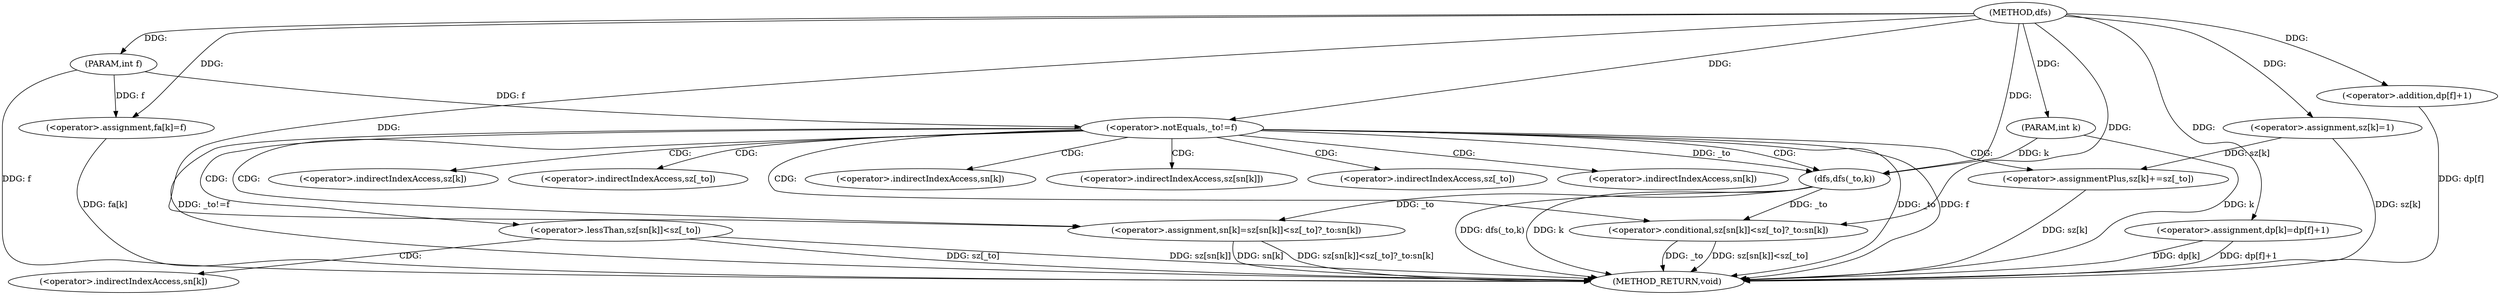 digraph "dfs" {  
"1000115" [label = "(METHOD,dfs)" ]
"1000174" [label = "(METHOD_RETURN,void)" ]
"1000116" [label = "(PARAM,int k)" ]
"1000117" [label = "(PARAM,int f)" ]
"1000120" [label = "(<operator>.assignment,fa[k]=f)" ]
"1000141" [label = "(<operator>.notEquals,_to!=f)" ]
"1000126" [label = "(<operator>.assignment,dp[k]=dp[f]+1)" ]
"1000135" [label = "(<operator>.assignment,sz[k]=1)" ]
"1000145" [label = "(dfs,dfs(_to,k))" ]
"1000149" [label = "(<operator>.assignmentPlus,sz[k]+=sz[_to])" ]
"1000156" [label = "(<operator>.assignment,sn[k]=sz[sn[k]]<sz[_to]?_to:sn[k])" ]
"1000130" [label = "(<operator>.addition,dp[f]+1)" ]
"1000160" [label = "(<operator>.conditional,sz[sn[k]]<sz[_to]?_to:sn[k])" ]
"1000161" [label = "(<operator>.lessThan,sz[sn[k]]<sz[_to])" ]
"1000150" [label = "(<operator>.indirectIndexAccess,sz[k])" ]
"1000153" [label = "(<operator>.indirectIndexAccess,sz[_to])" ]
"1000157" [label = "(<operator>.indirectIndexAccess,sn[k])" ]
"1000171" [label = "(<operator>.indirectIndexAccess,sn[k])" ]
"1000162" [label = "(<operator>.indirectIndexAccess,sz[sn[k]])" ]
"1000167" [label = "(<operator>.indirectIndexAccess,sz[_to])" ]
"1000164" [label = "(<operator>.indirectIndexAccess,sn[k])" ]
  "1000116" -> "1000174"  [ label = "DDG: k"] 
  "1000117" -> "1000174"  [ label = "DDG: f"] 
  "1000120" -> "1000174"  [ label = "DDG: fa[k]"] 
  "1000126" -> "1000174"  [ label = "DDG: dp[k]"] 
  "1000130" -> "1000174"  [ label = "DDG: dp[f]"] 
  "1000126" -> "1000174"  [ label = "DDG: dp[f]+1"] 
  "1000135" -> "1000174"  [ label = "DDG: sz[k]"] 
  "1000141" -> "1000174"  [ label = "DDG: _to"] 
  "1000141" -> "1000174"  [ label = "DDG: f"] 
  "1000141" -> "1000174"  [ label = "DDG: _to!=f"] 
  "1000145" -> "1000174"  [ label = "DDG: k"] 
  "1000145" -> "1000174"  [ label = "DDG: dfs(_to,k)"] 
  "1000149" -> "1000174"  [ label = "DDG: sz[k]"] 
  "1000156" -> "1000174"  [ label = "DDG: sn[k]"] 
  "1000161" -> "1000174"  [ label = "DDG: sz[sn[k]]"] 
  "1000161" -> "1000174"  [ label = "DDG: sz[_to]"] 
  "1000160" -> "1000174"  [ label = "DDG: sz[sn[k]]<sz[_to]"] 
  "1000160" -> "1000174"  [ label = "DDG: _to"] 
  "1000156" -> "1000174"  [ label = "DDG: sz[sn[k]]<sz[_to]?_to:sn[k]"] 
  "1000115" -> "1000116"  [ label = "DDG: "] 
  "1000115" -> "1000117"  [ label = "DDG: "] 
  "1000117" -> "1000120"  [ label = "DDG: f"] 
  "1000115" -> "1000120"  [ label = "DDG: "] 
  "1000115" -> "1000126"  [ label = "DDG: "] 
  "1000115" -> "1000135"  [ label = "DDG: "] 
  "1000115" -> "1000141"  [ label = "DDG: "] 
  "1000117" -> "1000141"  [ label = "DDG: f"] 
  "1000141" -> "1000145"  [ label = "DDG: _to"] 
  "1000115" -> "1000145"  [ label = "DDG: "] 
  "1000116" -> "1000145"  [ label = "DDG: k"] 
  "1000145" -> "1000156"  [ label = "DDG: _to"] 
  "1000115" -> "1000156"  [ label = "DDG: "] 
  "1000115" -> "1000130"  [ label = "DDG: "] 
  "1000135" -> "1000149"  [ label = "DDG: sz[k]"] 
  "1000145" -> "1000160"  [ label = "DDG: _to"] 
  "1000115" -> "1000160"  [ label = "DDG: "] 
  "1000141" -> "1000153"  [ label = "CDG: "] 
  "1000141" -> "1000164"  [ label = "CDG: "] 
  "1000141" -> "1000167"  [ label = "CDG: "] 
  "1000141" -> "1000156"  [ label = "CDG: "] 
  "1000141" -> "1000161"  [ label = "CDG: "] 
  "1000141" -> "1000145"  [ label = "CDG: "] 
  "1000141" -> "1000160"  [ label = "CDG: "] 
  "1000141" -> "1000150"  [ label = "CDG: "] 
  "1000141" -> "1000162"  [ label = "CDG: "] 
  "1000141" -> "1000157"  [ label = "CDG: "] 
  "1000141" -> "1000149"  [ label = "CDG: "] 
  "1000161" -> "1000171"  [ label = "CDG: "] 
}
